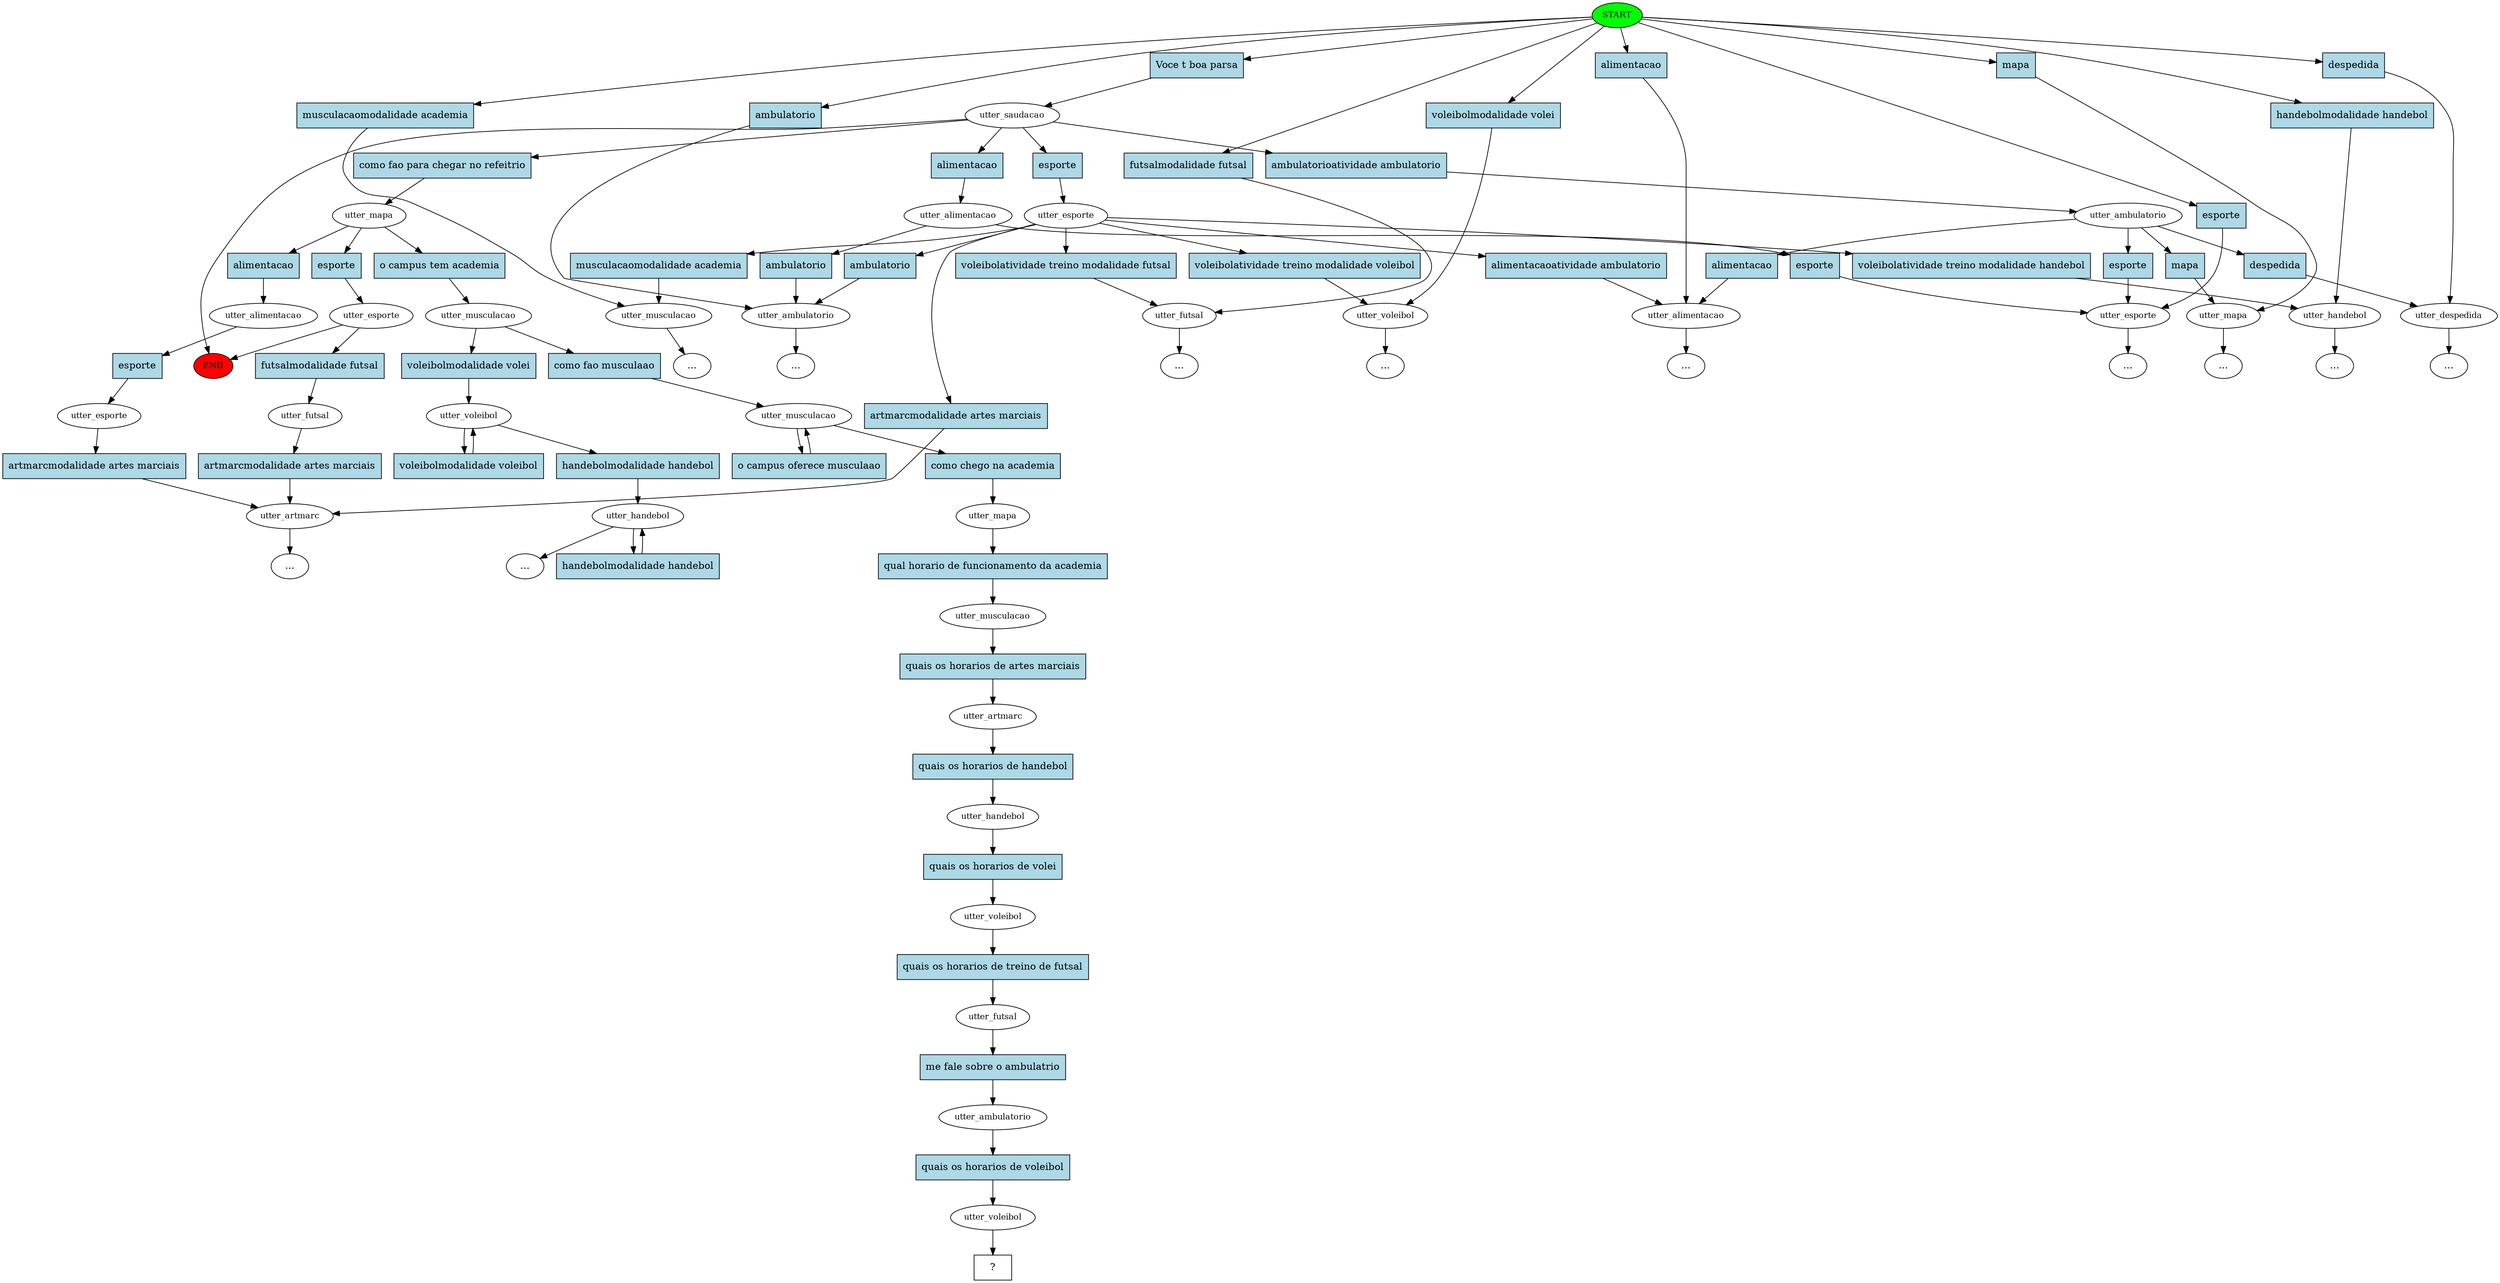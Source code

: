 digraph  {
0 [label=START, fillcolor=green, style=filled, fontsize=12, class="start active"];
"-1" [label=END, fillcolor=red, style=filled, fontsize=12, class=end];
1 [label=utter_ambulatorio, fontsize=12, class=""];
2 [label=utter_saudacao, fontsize=12, class=active];
3 [label=utter_esporte, fontsize=12, class=""];
4 [label=utter_musculacao, fontsize=12, class=""];
5 [label=utter_futsal, fontsize=12, class=""];
"-6" [label="...", class=ellipsis];
8 [label=utter_mapa, fontsize=12, class=active];
9 [label=utter_esporte, fontsize=12, class=""];
10 [label=utter_futsal, fontsize=12, class=""];
11 [label=utter_artmarc, fontsize=12, class=""];
14 [label=utter_voleibol, fontsize=12, class=""];
19 [label=utter_ambulatorio, fontsize=12, class=""];
20 [label=utter_esporte, fontsize=12, class=""];
24 [label=utter_alimentacao, fontsize=12, class=""];
33 [label=utter_musculacao, fontsize=12, class=active];
34 [label=utter_voleibol, fontsize=12, class=""];
36 [label=utter_handebol, fontsize=12, class=""];
"-15" [label="...", class=ellipsis];
44 [label=utter_handebol, fontsize=12, class=""];
50 [label=utter_alimentacao, fontsize=12, class=""];
52 [label=utter_mapa, fontsize=12, class=""];
"-30" [label="...", class=ellipsis];
"-35" [label="...", class=ellipsis];
"-39" [label="...", class=ellipsis];
"-42" [label="...", class=ellipsis];
97 [label=utter_despedida, fontsize=12, class=""];
100 [label=utter_alimentacao, fontsize=12, class=""];
101 [label=utter_esporte, fontsize=12, class=""];
"-46" [label="...", class=ellipsis];
"-47" [label="...", class=ellipsis];
"-48" [label="...", class=ellipsis];
"-49" [label="...", class=ellipsis];
"-50" [label="...", class=ellipsis];
114 [label=utter_musculacao, fontsize=12, class=active];
116 [label=utter_mapa, fontsize=12, class=active];
117 [label=utter_musculacao, fontsize=12, class=active];
118 [label=utter_artmarc, fontsize=12, class=active];
119 [label=utter_handebol, fontsize=12, class=active];
120 [label=utter_voleibol, fontsize=12, class=active];
121 [label=utter_futsal, fontsize=12, class=active];
122 [label=utter_ambulatorio, fontsize=12, class=active];
123 [label=utter_voleibol, fontsize=12, class=active];
124 [label="  ?  ", shape=rect, class="intent dashed active"];
125 [label=ambulatorio, shape=rect, style=filled, fillcolor=lightblue, class=intent];
126 [label="Voce t boa parsa", shape=rect, style=filled, fillcolor=lightblue, class="intent active"];
127 [label="futsalmodalidade futsal", shape=rect, style=filled, fillcolor=lightblue, class=intent];
128 [label=mapa, shape=rect, style=filled, fillcolor=lightblue, class=intent];
129 [label=despedida, shape=rect, style=filled, fillcolor=lightblue, class=intent];
130 [label="musculacaomodalidade academia", shape=rect, style=filled, fillcolor=lightblue, class=intent];
131 [label="voleibolmodalidade volei", shape=rect, style=filled, fillcolor=lightblue, class=intent];
132 [label=esporte, shape=rect, style=filled, fillcolor=lightblue, class=intent];
133 [label=alimentacao, shape=rect, style=filled, fillcolor=lightblue, class=intent];
134 [label="handebolmodalidade handebol", shape=rect, style=filled, fillcolor=lightblue, class=intent];
135 [label=esporte, shape=rect, style=filled, fillcolor=lightblue, class=intent];
136 [label="como fao para chegar no refeitrio", shape=rect, style=filled, fillcolor=lightblue, class="intent active"];
137 [label="ambulatorioatividade ambulatorio", shape=rect, style=filled, fillcolor=lightblue, class=intent];
138 [label=alimentacao, shape=rect, style=filled, fillcolor=lightblue, class=intent];
139 [label="musculacaomodalidade academia", shape=rect, style=filled, fillcolor=lightblue, class=intent];
140 [label="voleibolatividade treino modalidade voleibol", shape=rect, style=filled, fillcolor=lightblue, class=intent];
141 [label="voleibolatividade treino modalidade handebol", shape=rect, style=filled, fillcolor=lightblue, class=intent];
142 [label=ambulatorio, shape=rect, style=filled, fillcolor=lightblue, class=intent];
143 [label="voleibolatividade treino modalidade futsal", shape=rect, style=filled, fillcolor=lightblue, class=intent];
144 [label="artmarcmodalidade artes marciais", shape=rect, style=filled, fillcolor=lightblue, class=intent];
145 [label="alimentacaoatividade ambulatorio", shape=rect, style=filled, fillcolor=lightblue, class=intent];
146 [label=esporte, shape=rect, style=filled, fillcolor=lightblue, class=intent];
147 [label="o campus tem academia", shape=rect, style=filled, fillcolor=lightblue, class="intent active"];
148 [label=alimentacao, shape=rect, style=filled, fillcolor=lightblue, class=intent];
149 [label="futsalmodalidade futsal", shape=rect, style=filled, fillcolor=lightblue, class=intent];
150 [label="artmarcmodalidade artes marciais", shape=rect, style=filled, fillcolor=lightblue, class=intent];
151 [label=esporte, shape=rect, style=filled, fillcolor=lightblue, class=intent];
152 [label=alimentacao, shape=rect, style=filled, fillcolor=lightblue, class=intent];
153 [label=mapa, shape=rect, style=filled, fillcolor=lightblue, class=intent];
154 [label=despedida, shape=rect, style=filled, fillcolor=lightblue, class=intent];
155 [label="voleibolmodalidade volei", shape=rect, style=filled, fillcolor=lightblue, class=intent];
156 [label="como fao musculaao", shape=rect, style=filled, fillcolor=lightblue, class="intent active"];
157 [label="handebolmodalidade handebol", shape=rect, style=filled, fillcolor=lightblue, class=intent];
158 [label="voleibolmodalidade voleibol", shape=rect, style=filled, fillcolor=lightblue, class=intent];
159 [label="handebolmodalidade handebol", shape=rect, style=filled, fillcolor=lightblue, class=intent];
160 [label=ambulatorio, shape=rect, style=filled, fillcolor=lightblue, class=intent];
161 [label=esporte, shape=rect, style=filled, fillcolor=lightblue, class=intent];
162 [label=esporte, shape=rect, style=filled, fillcolor=lightblue, class=intent];
163 [label="artmarcmodalidade artes marciais", shape=rect, style=filled, fillcolor=lightblue, class=intent];
164 [label="como chego na academia", shape=rect, style=filled, fillcolor=lightblue, class="intent active"];
165 [label="o campus oferece musculaao", shape=rect, style=filled, fillcolor=lightblue, class="intent active"];
166 [label="qual horario de funcionamento da academia", shape=rect, style=filled, fillcolor=lightblue, class="intent active"];
167 [label="quais os horarios de artes marciais", shape=rect, style=filled, fillcolor=lightblue, class="intent active"];
168 [label="quais os horarios de handebol", shape=rect, style=filled, fillcolor=lightblue, class="intent active"];
169 [label="quais os horarios de volei", shape=rect, style=filled, fillcolor=lightblue, class="intent active"];
170 [label="quais os horarios de treino de futsal", shape=rect, style=filled, fillcolor=lightblue, class="intent active"];
171 [label="me fale sobre o ambulatrio", shape=rect, style=filled, fillcolor=lightblue, class="intent active"];
172 [label="quais os horarios de voleibol", shape=rect, style=filled, fillcolor=lightblue, class="intent active"];
0 -> 125  [key=0, class=""];
0 -> 126  [key=0, class=active];
0 -> 127  [key=0, class=""];
0 -> 128  [key=0, class=""];
0 -> 129  [key=0, class=""];
0 -> 130  [key=0, class=""];
0 -> 131  [key=0, class=""];
0 -> 132  [key=0, class=""];
0 -> 133  [key=0, class=""];
0 -> 134  [key=0, class=""];
1 -> "-39"  [key=NONE, label="", class=""];
2 -> "-1"  [key=NONE, label="", class=""];
2 -> 135  [key=0, class=""];
2 -> 136  [key=0, class=active];
2 -> 137  [key=0, class=""];
2 -> 138  [key=0, class=""];
3 -> 139  [key=0, class=""];
3 -> 140  [key=0, class=""];
3 -> 141  [key=0, class=""];
3 -> 142  [key=0, class=""];
3 -> 143  [key=0, class=""];
3 -> 144  [key=0, class=""];
3 -> 145  [key=0, class=""];
4 -> "-6"  [key=NONE, label="", class=""];
5 -> "-30"  [key=NONE, label="", class=""];
8 -> 146  [key=0, class=""];
8 -> 147  [key=0, class=active];
8 -> 148  [key=0, class=""];
9 -> "-1"  [key=NONE, label="", class=""];
9 -> 149  [key=0, class=""];
10 -> 150  [key=0, class=""];
11 -> "-46"  [key=NONE, label="", class=""];
14 -> "-47"  [key=NONE, label="", class=""];
19 -> 151  [key=0, class=""];
19 -> 152  [key=0, class=""];
19 -> 153  [key=0, class=""];
19 -> 154  [key=0, class=""];
20 -> "-42"  [key=NONE, label="", class=""];
24 -> "-48"  [key=NONE, label="", class=""];
33 -> 155  [key=0, class=""];
33 -> 156  [key=0, class=active];
34 -> 157  [key=0, class=""];
34 -> 158  [key=0, class=""];
36 -> "-15"  [key=NONE, label="", class=""];
36 -> 159  [key=0, class=""];
44 -> "-35"  [key=NONE, label="", class=""];
50 -> 160  [key=0, class=""];
50 -> 161  [key=0, class=""];
52 -> "-49"  [key=NONE, label="", class=""];
97 -> "-50"  [key=NONE, label="", class=""];
100 -> 162  [key=0, class=""];
101 -> 163  [key=0, class=""];
114 -> 164  [key=0, class=active];
114 -> 165  [key=0, class=active];
116 -> 166  [key=0, class=active];
117 -> 167  [key=0, class=active];
118 -> 168  [key=0, class=active];
119 -> 169  [key=0, class=active];
120 -> 170  [key=0, class=active];
121 -> 171  [key=0, class=active];
122 -> 172  [key=0, class=active];
123 -> 124  [key=NONE, label="", class=active];
125 -> 1  [key=0, class=""];
126 -> 2  [key=0, class=active];
127 -> 5  [key=0, class=""];
128 -> 52  [key=0, class=""];
129 -> 97  [key=0, class=""];
130 -> 4  [key=0, class=""];
131 -> 14  [key=0, class=""];
132 -> 20  [key=0, class=""];
133 -> 24  [key=0, class=""];
134 -> 44  [key=0, class=""];
135 -> 3  [key=0, class=""];
136 -> 8  [key=0, class=active];
137 -> 19  [key=0, class=""];
138 -> 50  [key=0, class=""];
139 -> 4  [key=0, class=""];
140 -> 14  [key=0, class=""];
141 -> 44  [key=0, class=""];
142 -> 1  [key=0, class=""];
143 -> 5  [key=0, class=""];
144 -> 11  [key=0, class=""];
145 -> 24  [key=0, class=""];
146 -> 9  [key=0, class=""];
147 -> 33  [key=0, class=active];
148 -> 100  [key=0, class=""];
149 -> 10  [key=0, class=""];
150 -> 11  [key=0, class=""];
151 -> 20  [key=0, class=""];
152 -> 24  [key=0, class=""];
153 -> 52  [key=0, class=""];
154 -> 97  [key=0, class=""];
155 -> 34  [key=0, class=""];
156 -> 114  [key=0, class=active];
157 -> 36  [key=0, class=""];
158 -> 34  [key=0, class=""];
159 -> 36  [key=0, class=""];
160 -> 1  [key=0, class=""];
161 -> 20  [key=0, class=""];
162 -> 101  [key=0, class=""];
163 -> 11  [key=0, class=""];
164 -> 116  [key=0, class=active];
165 -> 114  [key=0, class=active];
166 -> 117  [key=0, class=active];
167 -> 118  [key=0, class=active];
168 -> 119  [key=0, class=active];
169 -> 120  [key=0, class=active];
170 -> 121  [key=0, class=active];
171 -> 122  [key=0, class=active];
172 -> 123  [key=0, class=active];
}
